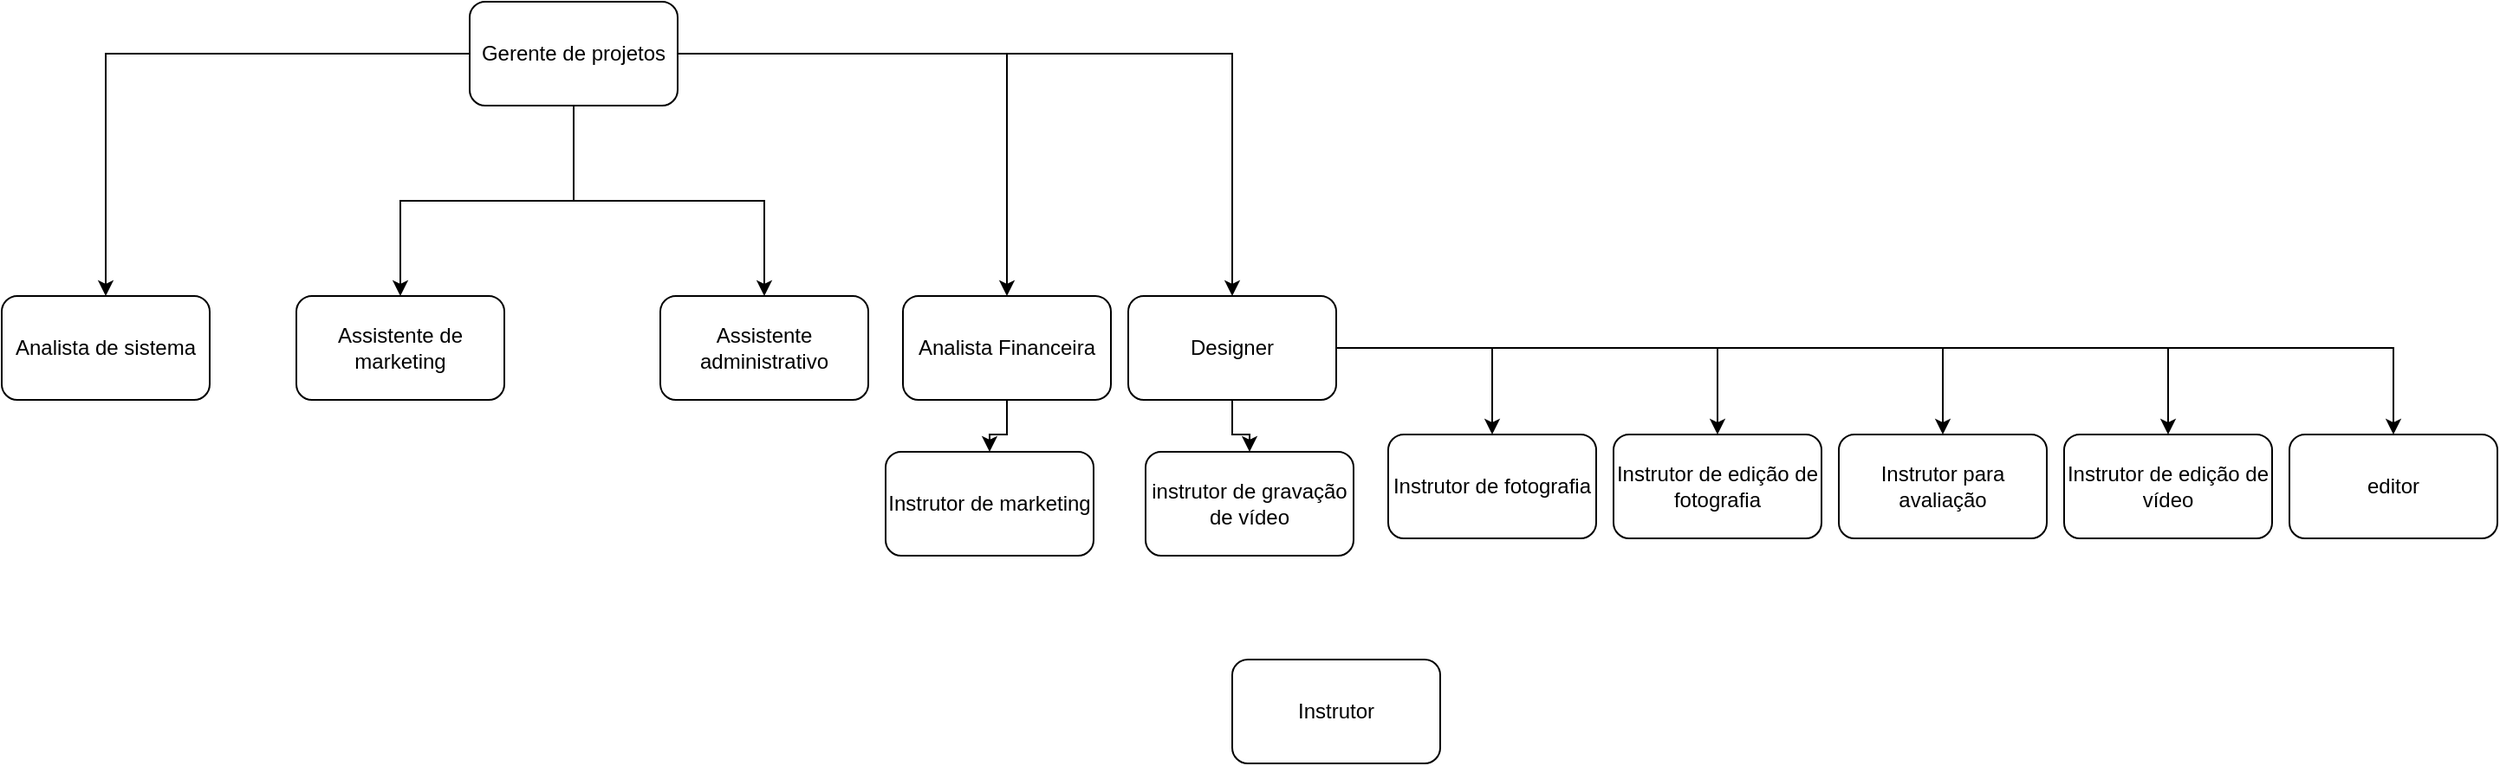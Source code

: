 <mxfile version="13.8.5" type="github">
  <diagram id="prtHgNgQTEPvFCAcTncT" name="Page-1">
    <mxGraphModel dx="862" dy="460" grid="1" gridSize="10" guides="1" tooltips="1" connect="1" arrows="1" fold="1" page="1" pageScale="1" pageWidth="827" pageHeight="1169" math="0" shadow="0">
      <root>
        <mxCell id="0" />
        <mxCell id="1" parent="0" />
        <mxCell id="f7f4crDrcddYw8fhbuVK-5" style="edgeStyle=orthogonalEdgeStyle;rounded=0;orthogonalLoop=1;jettySize=auto;html=1;" edge="1" parent="1" source="f7f4crDrcddYw8fhbuVK-1" target="f7f4crDrcddYw8fhbuVK-2">
          <mxGeometry relative="1" as="geometry" />
        </mxCell>
        <mxCell id="f7f4crDrcddYw8fhbuVK-6" style="edgeStyle=orthogonalEdgeStyle;rounded=0;orthogonalLoop=1;jettySize=auto;html=1;" edge="1" parent="1" source="f7f4crDrcddYw8fhbuVK-1" target="f7f4crDrcddYw8fhbuVK-3">
          <mxGeometry relative="1" as="geometry" />
        </mxCell>
        <mxCell id="f7f4crDrcddYw8fhbuVK-7" style="edgeStyle=orthogonalEdgeStyle;rounded=0;orthogonalLoop=1;jettySize=auto;html=1;" edge="1" parent="1" source="f7f4crDrcddYw8fhbuVK-1" target="f7f4crDrcddYw8fhbuVK-4">
          <mxGeometry relative="1" as="geometry" />
        </mxCell>
        <mxCell id="f7f4crDrcddYw8fhbuVK-9" style="edgeStyle=orthogonalEdgeStyle;rounded=0;orthogonalLoop=1;jettySize=auto;html=1;" edge="1" parent="1" source="f7f4crDrcddYw8fhbuVK-1" target="f7f4crDrcddYw8fhbuVK-8">
          <mxGeometry relative="1" as="geometry" />
        </mxCell>
        <mxCell id="f7f4crDrcddYw8fhbuVK-11" style="edgeStyle=orthogonalEdgeStyle;rounded=0;orthogonalLoop=1;jettySize=auto;html=1;" edge="1" parent="1" source="f7f4crDrcddYw8fhbuVK-1" target="f7f4crDrcddYw8fhbuVK-10">
          <mxGeometry relative="1" as="geometry" />
        </mxCell>
        <mxCell id="f7f4crDrcddYw8fhbuVK-1" value="Gerente de projetos" style="rounded=1;whiteSpace=wrap;html=1;" vertex="1" parent="1">
          <mxGeometry x="290" y="40" width="120" height="60" as="geometry" />
        </mxCell>
        <mxCell id="f7f4crDrcddYw8fhbuVK-2" value="Analista de sistema" style="rounded=1;whiteSpace=wrap;html=1;" vertex="1" parent="1">
          <mxGeometry x="20" y="210" width="120" height="60" as="geometry" />
        </mxCell>
        <mxCell id="f7f4crDrcddYw8fhbuVK-3" value="Assistente de marketing" style="rounded=1;whiteSpace=wrap;html=1;" vertex="1" parent="1">
          <mxGeometry x="190" y="210" width="120" height="60" as="geometry" />
        </mxCell>
        <mxCell id="f7f4crDrcddYw8fhbuVK-4" value="Assistente administrativo" style="rounded=1;whiteSpace=wrap;html=1;" vertex="1" parent="1">
          <mxGeometry x="400" y="210" width="120" height="60" as="geometry" />
        </mxCell>
        <mxCell id="f7f4crDrcddYw8fhbuVK-21" style="edgeStyle=orthogonalEdgeStyle;rounded=0;orthogonalLoop=1;jettySize=auto;html=1;" edge="1" parent="1" source="f7f4crDrcddYw8fhbuVK-8" target="f7f4crDrcddYw8fhbuVK-17">
          <mxGeometry relative="1" as="geometry" />
        </mxCell>
        <mxCell id="f7f4crDrcddYw8fhbuVK-8" value="Analista Financeira" style="rounded=1;whiteSpace=wrap;html=1;" vertex="1" parent="1">
          <mxGeometry x="540" y="210" width="120" height="60" as="geometry" />
        </mxCell>
        <mxCell id="f7f4crDrcddYw8fhbuVK-20" style="edgeStyle=orthogonalEdgeStyle;rounded=0;orthogonalLoop=1;jettySize=auto;html=1;" edge="1" parent="1" source="f7f4crDrcddYw8fhbuVK-10" target="f7f4crDrcddYw8fhbuVK-19">
          <mxGeometry relative="1" as="geometry" />
        </mxCell>
        <mxCell id="f7f4crDrcddYw8fhbuVK-22" style="edgeStyle=orthogonalEdgeStyle;rounded=0;orthogonalLoop=1;jettySize=auto;html=1;" edge="1" parent="1" source="f7f4crDrcddYw8fhbuVK-10" target="f7f4crDrcddYw8fhbuVK-14">
          <mxGeometry relative="1" as="geometry" />
        </mxCell>
        <mxCell id="f7f4crDrcddYw8fhbuVK-23" style="edgeStyle=orthogonalEdgeStyle;rounded=0;orthogonalLoop=1;jettySize=auto;html=1;" edge="1" parent="1" source="f7f4crDrcddYw8fhbuVK-10" target="f7f4crDrcddYw8fhbuVK-16">
          <mxGeometry relative="1" as="geometry" />
        </mxCell>
        <mxCell id="f7f4crDrcddYw8fhbuVK-24" style="edgeStyle=orthogonalEdgeStyle;rounded=0;orthogonalLoop=1;jettySize=auto;html=1;" edge="1" parent="1" source="f7f4crDrcddYw8fhbuVK-10" target="f7f4crDrcddYw8fhbuVK-18">
          <mxGeometry relative="1" as="geometry" />
        </mxCell>
        <mxCell id="f7f4crDrcddYw8fhbuVK-25" style="edgeStyle=orthogonalEdgeStyle;rounded=0;orthogonalLoop=1;jettySize=auto;html=1;" edge="1" parent="1" source="f7f4crDrcddYw8fhbuVK-10" target="f7f4crDrcddYw8fhbuVK-13">
          <mxGeometry relative="1" as="geometry" />
        </mxCell>
        <mxCell id="f7f4crDrcddYw8fhbuVK-26" style="edgeStyle=orthogonalEdgeStyle;rounded=0;orthogonalLoop=1;jettySize=auto;html=1;" edge="1" parent="1" source="f7f4crDrcddYw8fhbuVK-10" target="f7f4crDrcddYw8fhbuVK-15">
          <mxGeometry relative="1" as="geometry" />
        </mxCell>
        <mxCell id="f7f4crDrcddYw8fhbuVK-10" value="Designer" style="rounded=1;whiteSpace=wrap;html=1;" vertex="1" parent="1">
          <mxGeometry x="670" y="210" width="120" height="60" as="geometry" />
        </mxCell>
        <mxCell id="f7f4crDrcddYw8fhbuVK-12" value="Instrutor" style="rounded=1;whiteSpace=wrap;html=1;" vertex="1" parent="1">
          <mxGeometry x="730" y="420" width="120" height="60" as="geometry" />
        </mxCell>
        <mxCell id="f7f4crDrcddYw8fhbuVK-13" value="&lt;span style=&quot;font-family: &amp;#34;arial&amp;#34; ; text-align: left ; background-color: rgb(255 , 255 , 255)&quot;&gt;instrutor de gravação de vídeo&lt;br&gt;&lt;/span&gt;" style="rounded=1;whiteSpace=wrap;html=1;" vertex="1" parent="1">
          <mxGeometry x="680" y="300" width="120" height="60" as="geometry" />
        </mxCell>
        <mxCell id="f7f4crDrcddYw8fhbuVK-14" value="&lt;span style=&quot;font-family: &amp;#34;arial&amp;#34; ; text-align: left ; background-color: rgb(255 , 255 , 255)&quot;&gt;Instrutor de edição de vídeo&lt;br&gt;&lt;/span&gt;" style="rounded=1;whiteSpace=wrap;html=1;" vertex="1" parent="1">
          <mxGeometry x="1210" y="290" width="120" height="60" as="geometry" />
        </mxCell>
        <mxCell id="f7f4crDrcddYw8fhbuVK-15" value="&lt;span style=&quot;font-family: &amp;#34;arial&amp;#34; ; text-align: left ; background-color: rgb(255 , 255 , 255)&quot;&gt;Instrutor de fotografia&lt;/span&gt;" style="rounded=1;whiteSpace=wrap;html=1;" vertex="1" parent="1">
          <mxGeometry x="820" y="290" width="120" height="60" as="geometry" />
        </mxCell>
        <mxCell id="f7f4crDrcddYw8fhbuVK-16" value="&lt;span style=&quot;font-family: &amp;#34;arial&amp;#34; ; text-align: left ; background-color: rgb(255 , 255 , 255)&quot;&gt;Instrutor de edição de fotografia&lt;/span&gt;" style="rounded=1;whiteSpace=wrap;html=1;" vertex="1" parent="1">
          <mxGeometry x="950" y="290" width="120" height="60" as="geometry" />
        </mxCell>
        <mxCell id="f7f4crDrcddYw8fhbuVK-17" value="&lt;span style=&quot;font-family: &amp;#34;arial&amp;#34; ; text-align: left ; background-color: rgb(255 , 255 , 255)&quot;&gt;Instrutor de marketing&lt;/span&gt;" style="rounded=1;whiteSpace=wrap;html=1;" vertex="1" parent="1">
          <mxGeometry x="530" y="300" width="120" height="60" as="geometry" />
        </mxCell>
        <mxCell id="f7f4crDrcddYw8fhbuVK-18" value="&lt;span style=&quot;font-family: &amp;#34;arial&amp;#34; ; text-align: left ; background-color: rgb(255 , 255 , 255)&quot;&gt;Instrutor para avaliação&lt;/span&gt;" style="rounded=1;whiteSpace=wrap;html=1;" vertex="1" parent="1">
          <mxGeometry x="1080" y="290" width="120" height="60" as="geometry" />
        </mxCell>
        <mxCell id="f7f4crDrcddYw8fhbuVK-19" value="&lt;span style=&quot;font-family: &amp;#34;arial&amp;#34; ; text-align: left ; background-color: rgb(255 , 255 , 255)&quot;&gt;editor&lt;/span&gt;" style="rounded=1;whiteSpace=wrap;html=1;" vertex="1" parent="1">
          <mxGeometry x="1340" y="290" width="120" height="60" as="geometry" />
        </mxCell>
      </root>
    </mxGraphModel>
  </diagram>
</mxfile>
